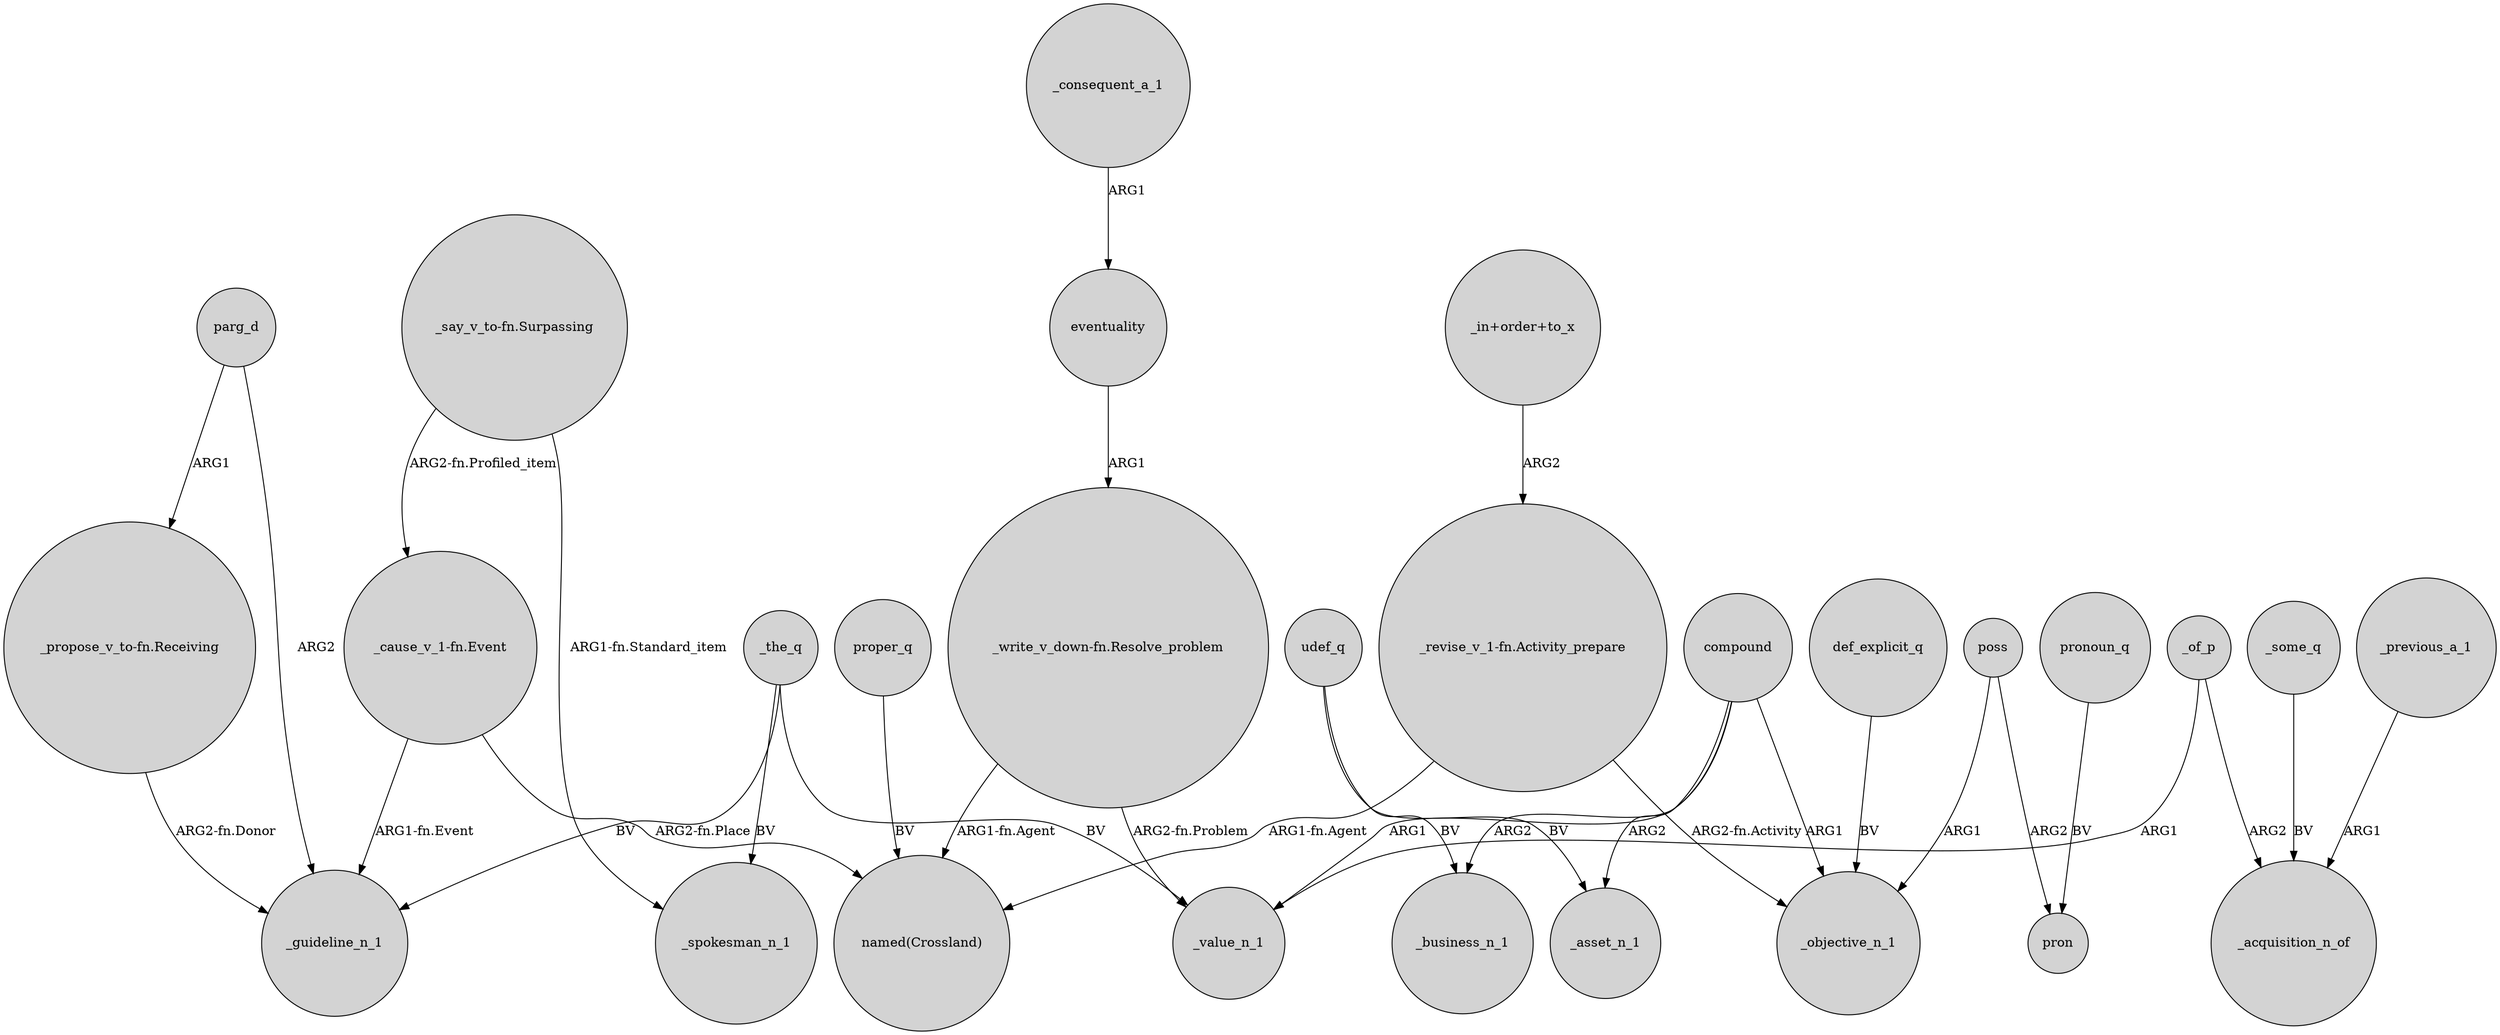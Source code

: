digraph {
	node [shape=circle style=filled]
	"_propose_v_to-fn.Receiving" -> _guideline_n_1 [label="ARG2-fn.Donor"]
	compound -> _asset_n_1 [label=ARG2]
	parg_d -> "_propose_v_to-fn.Receiving" [label=ARG1]
	compound -> _objective_n_1 [label=ARG1]
	_of_p -> _acquisition_n_of [label=ARG2]
	poss -> _objective_n_1 [label=ARG1]
	"_say_v_to-fn.Surpassing" -> "_cause_v_1-fn.Event" [label="ARG2-fn.Profiled_item"]
	def_explicit_q -> _objective_n_1 [label=BV]
	udef_q -> _asset_n_1 [label=BV]
	udef_q -> _business_n_1 [label=BV]
	_consequent_a_1 -> eventuality [label=ARG1]
	eventuality -> "_write_v_down-fn.Resolve_problem" [label=ARG1]
	"_revise_v_1-fn.Activity_prepare" -> "named(Crossland)" [label="ARG1-fn.Agent"]
	pronoun_q -> pron [label=BV]
	"_write_v_down-fn.Resolve_problem" -> _value_n_1 [label="ARG2-fn.Problem"]
	poss -> pron [label=ARG2]
	_the_q -> _guideline_n_1 [label=BV]
	"_cause_v_1-fn.Event" -> "named(Crossland)" [label="ARG2-fn.Place"]
	"_revise_v_1-fn.Activity_prepare" -> _objective_n_1 [label="ARG2-fn.Activity"]
	_some_q -> _acquisition_n_of [label=BV]
	proper_q -> "named(Crossland)" [label=BV]
	_the_q -> _value_n_1 [label=BV]
	_of_p -> _value_n_1 [label=ARG1]
	"_in+order+to_x" -> "_revise_v_1-fn.Activity_prepare" [label=ARG2]
	compound -> _business_n_1 [label=ARG2]
	"_cause_v_1-fn.Event" -> _guideline_n_1 [label="ARG1-fn.Event"]
	_previous_a_1 -> _acquisition_n_of [label=ARG1]
	_the_q -> _spokesman_n_1 [label=BV]
	compound -> _value_n_1 [label=ARG1]
	"_write_v_down-fn.Resolve_problem" -> "named(Crossland)" [label="ARG1-fn.Agent"]
	"_say_v_to-fn.Surpassing" -> _spokesman_n_1 [label="ARG1-fn.Standard_item"]
	parg_d -> _guideline_n_1 [label=ARG2]
}
